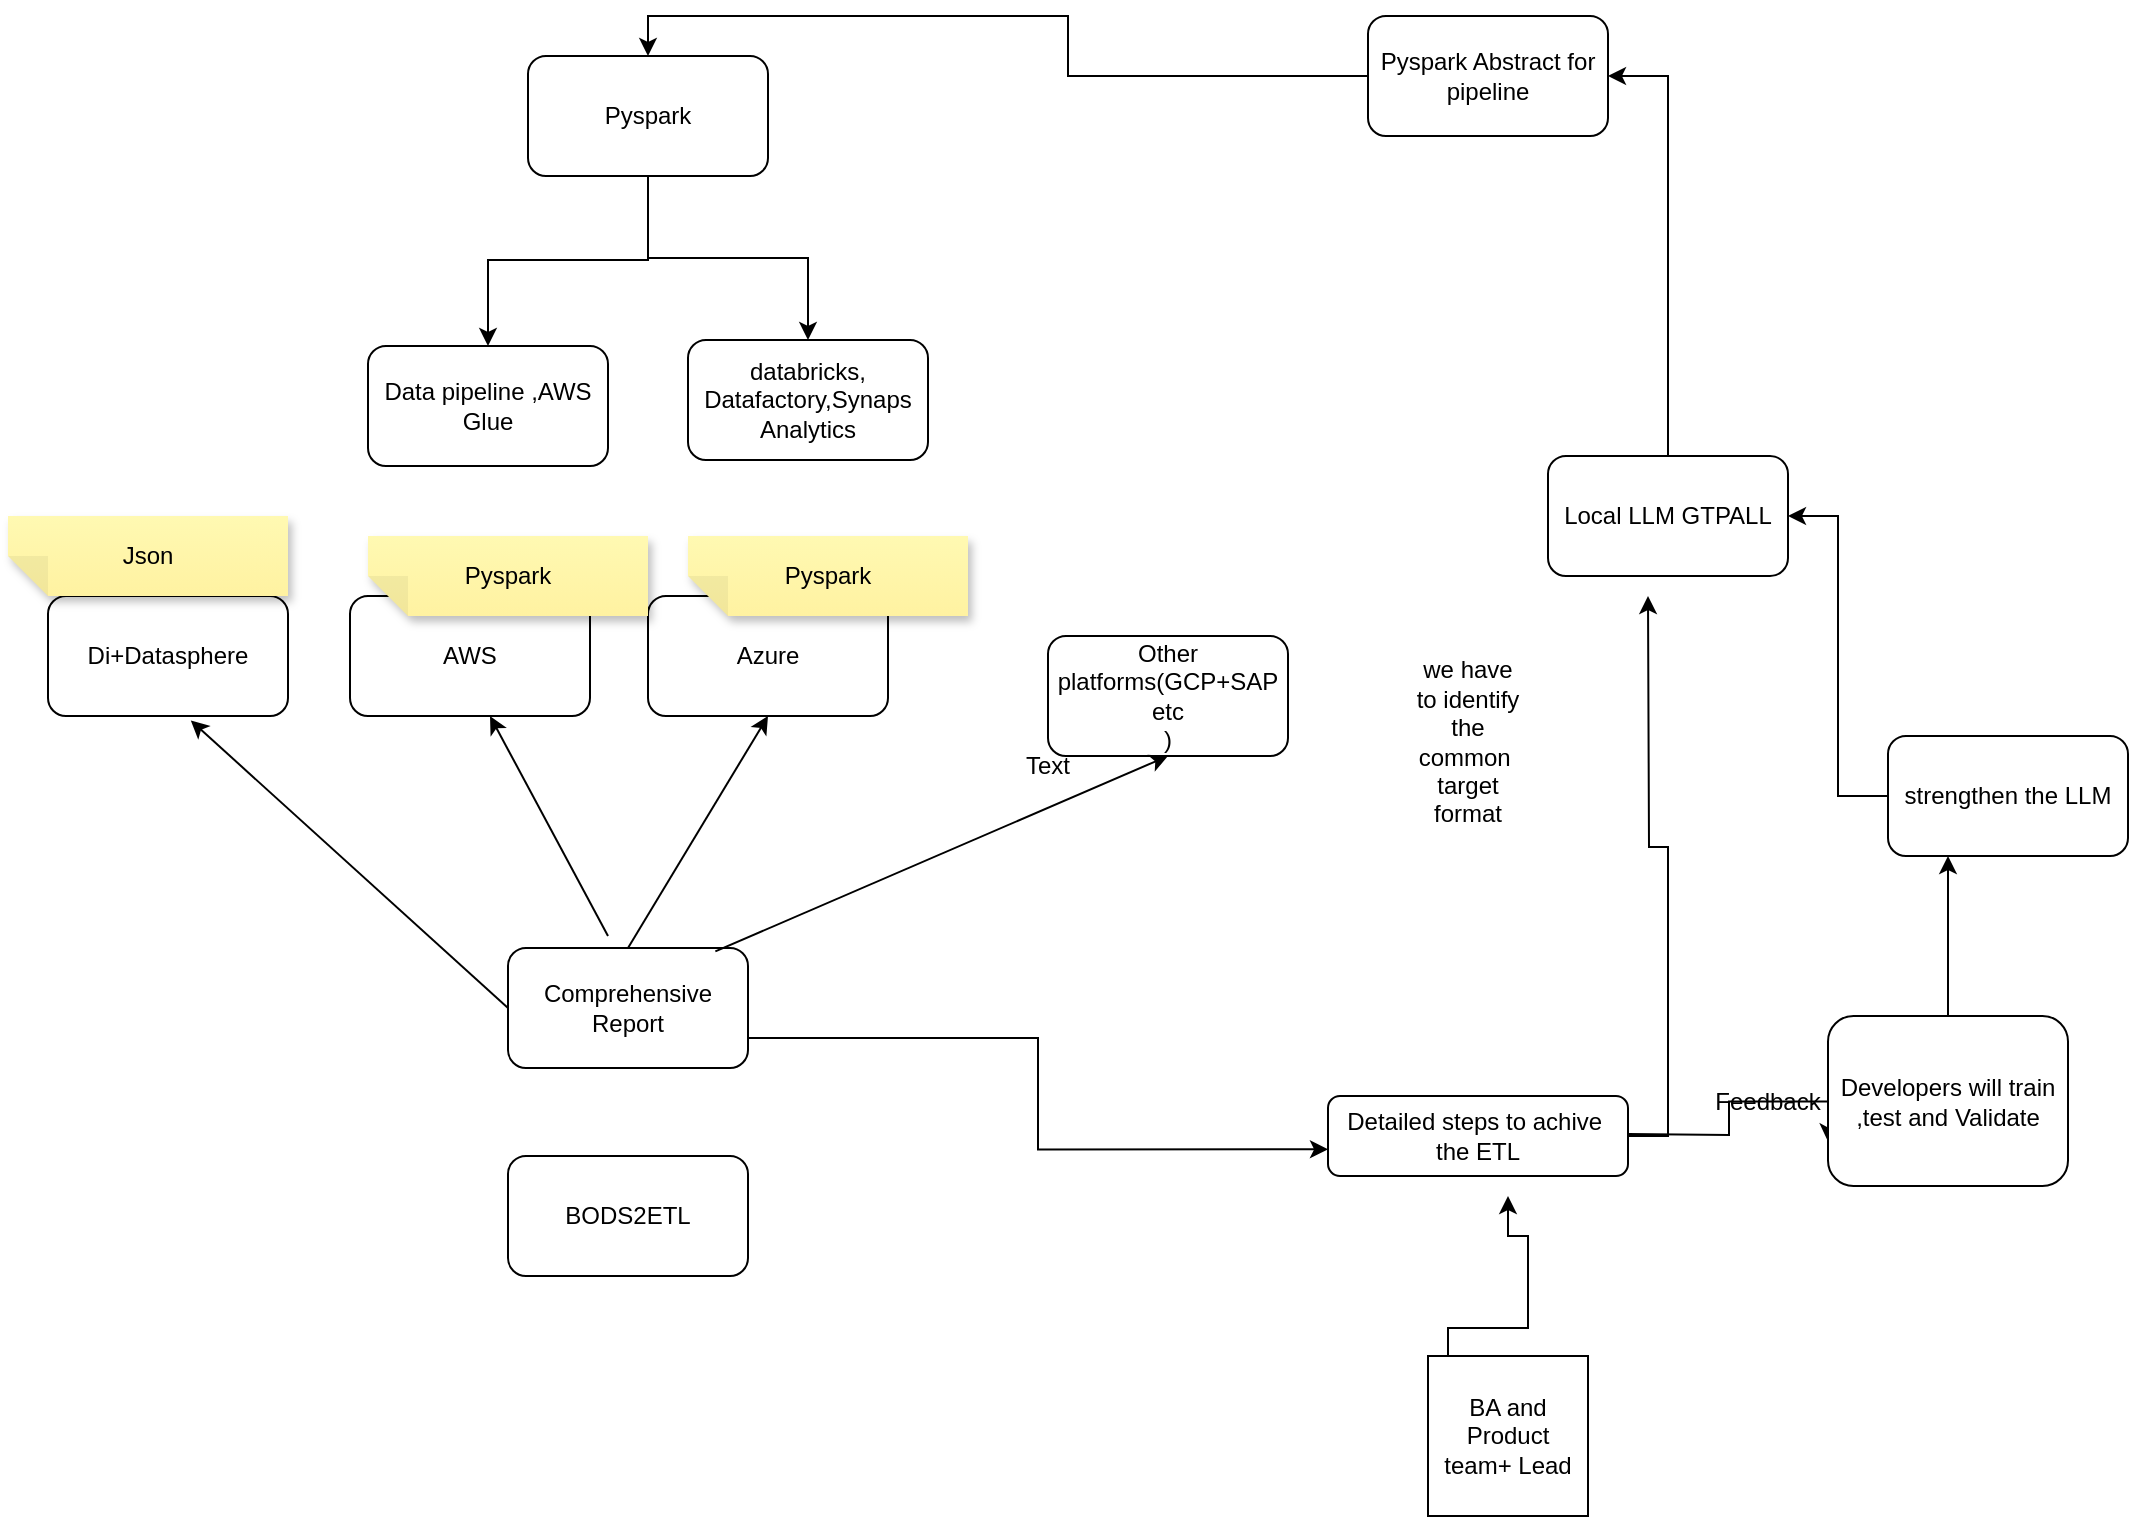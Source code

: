 <mxfile version="23.1.2" type="github">
  <diagram name="Page-1" id="4z3ffXaXrZBaQQD0f9kf">
    <mxGraphModel dx="1470" dy="1521" grid="1" gridSize="10" guides="1" tooltips="1" connect="1" arrows="1" fold="1" page="1" pageScale="1" pageWidth="1100" pageHeight="850" math="0" shadow="0">
      <root>
        <mxCell id="0" />
        <mxCell id="1" parent="0" />
        <mxCell id="a_A6jM8Z_a5hWhM-vhaV-1" value="BODS2ETL" style="rounded=1;whiteSpace=wrap;html=1;" vertex="1" parent="1">
          <mxGeometry x="280" y="470" width="120" height="60" as="geometry" />
        </mxCell>
        <mxCell id="a_A6jM8Z_a5hWhM-vhaV-2" value="AWS" style="rounded=1;whiteSpace=wrap;html=1;" vertex="1" parent="1">
          <mxGeometry x="201" y="190" width="120" height="60" as="geometry" />
        </mxCell>
        <mxCell id="a_A6jM8Z_a5hWhM-vhaV-3" value="Azure" style="rounded=1;whiteSpace=wrap;html=1;" vertex="1" parent="1">
          <mxGeometry x="350" y="190" width="120" height="60" as="geometry" />
        </mxCell>
        <mxCell id="a_A6jM8Z_a5hWhM-vhaV-4" value="Other platforms(GCP+SAP etc&lt;br&gt;)" style="rounded=1;whiteSpace=wrap;html=1;" vertex="1" parent="1">
          <mxGeometry x="550" y="210" width="120" height="60" as="geometry" />
        </mxCell>
        <mxCell id="a_A6jM8Z_a5hWhM-vhaV-5" value="Di+Datasphere" style="rounded=1;whiteSpace=wrap;html=1;" vertex="1" parent="1">
          <mxGeometry x="50" y="190" width="120" height="60" as="geometry" />
        </mxCell>
        <mxCell id="a_A6jM8Z_a5hWhM-vhaV-7" value="Text" style="text;html=1;strokeColor=none;fillColor=none;align=center;verticalAlign=middle;whiteSpace=wrap;rounded=0;" vertex="1" parent="1">
          <mxGeometry x="520" y="260" width="60" height="30" as="geometry" />
        </mxCell>
        <mxCell id="a_A6jM8Z_a5hWhM-vhaV-8" value="Json&lt;br&gt;" style="shape=note;whiteSpace=wrap;html=1;backgroundOutline=1;fontColor=#000000;darkOpacity=0.05;fillColor=#FFF9B2;strokeColor=none;fillStyle=solid;direction=west;gradientDirection=north;gradientColor=#FFF2A1;shadow=1;size=20;pointerEvents=1;" vertex="1" parent="1">
          <mxGeometry x="30" y="150" width="140" height="40" as="geometry" />
        </mxCell>
        <mxCell id="a_A6jM8Z_a5hWhM-vhaV-25" style="edgeStyle=orthogonalEdgeStyle;rounded=0;orthogonalLoop=1;jettySize=auto;html=1;entryX=0;entryY=0.667;entryDx=0;entryDy=0;exitX=1;exitY=0.75;exitDx=0;exitDy=0;entryPerimeter=0;" edge="1" parent="1" source="a_A6jM8Z_a5hWhM-vhaV-9" target="a_A6jM8Z_a5hWhM-vhaV-10">
          <mxGeometry relative="1" as="geometry">
            <mxPoint x="420" y="400" as="sourcePoint" />
            <mxPoint x="980" y="365" as="targetPoint" />
          </mxGeometry>
        </mxCell>
        <mxCell id="a_A6jM8Z_a5hWhM-vhaV-9" value="Comprehensive Report" style="rounded=1;whiteSpace=wrap;html=1;" vertex="1" parent="1">
          <mxGeometry x="280" y="366" width="120" height="60" as="geometry" />
        </mxCell>
        <mxCell id="a_A6jM8Z_a5hWhM-vhaV-29" style="edgeStyle=orthogonalEdgeStyle;rounded=0;orthogonalLoop=1;jettySize=auto;html=1;" edge="1" parent="1" source="a_A6jM8Z_a5hWhM-vhaV-10">
          <mxGeometry relative="1" as="geometry">
            <mxPoint x="850" y="190" as="targetPoint" />
          </mxGeometry>
        </mxCell>
        <mxCell id="a_A6jM8Z_a5hWhM-vhaV-37" style="edgeStyle=orthogonalEdgeStyle;rounded=0;orthogonalLoop=1;jettySize=auto;html=1;entryX=0;entryY=0.75;entryDx=0;entryDy=0;" edge="1" parent="1">
          <mxGeometry relative="1" as="geometry">
            <mxPoint x="840" y="459.0" as="sourcePoint" />
            <mxPoint x="940" y="462.75" as="targetPoint" />
          </mxGeometry>
        </mxCell>
        <mxCell id="a_A6jM8Z_a5hWhM-vhaV-10" value="Detailed steps to achive&amp;nbsp; the ETL" style="rounded=1;whiteSpace=wrap;html=1;" vertex="1" parent="1">
          <mxGeometry x="690" y="440" width="150" height="40" as="geometry" />
        </mxCell>
        <mxCell id="a_A6jM8Z_a5hWhM-vhaV-11" value="" style="endArrow=classic;html=1;rounded=0;exitX=0.864;exitY=0.028;exitDx=0;exitDy=0;exitPerimeter=0;entryX=0.5;entryY=1;entryDx=0;entryDy=0;" edge="1" parent="1" source="a_A6jM8Z_a5hWhM-vhaV-9" target="a_A6jM8Z_a5hWhM-vhaV-4">
          <mxGeometry width="50" height="50" relative="1" as="geometry">
            <mxPoint x="520" y="300" as="sourcePoint" />
            <mxPoint x="570" y="250" as="targetPoint" />
          </mxGeometry>
        </mxCell>
        <mxCell id="a_A6jM8Z_a5hWhM-vhaV-12" value="" style="endArrow=classic;html=1;rounded=0;exitX=0.5;exitY=0;exitDx=0;exitDy=0;entryX=0.5;entryY=1;entryDx=0;entryDy=0;" edge="1" parent="1" source="a_A6jM8Z_a5hWhM-vhaV-9" target="a_A6jM8Z_a5hWhM-vhaV-3">
          <mxGeometry width="50" height="50" relative="1" as="geometry">
            <mxPoint x="370" y="365" as="sourcePoint" />
            <mxPoint x="386" y="238" as="targetPoint" />
          </mxGeometry>
        </mxCell>
        <mxCell id="a_A6jM8Z_a5hWhM-vhaV-13" value="" style="endArrow=classic;html=1;rounded=0;" edge="1" parent="1">
          <mxGeometry width="50" height="50" relative="1" as="geometry">
            <mxPoint x="330" y="360" as="sourcePoint" />
            <mxPoint x="271" y="250" as="targetPoint" />
          </mxGeometry>
        </mxCell>
        <mxCell id="a_A6jM8Z_a5hWhM-vhaV-16" value="" style="endArrow=classic;html=1;rounded=0;entryX=0.595;entryY=1.037;entryDx=0;entryDy=0;entryPerimeter=0;exitX=0;exitY=0.5;exitDx=0;exitDy=0;" edge="1" parent="1" source="a_A6jM8Z_a5hWhM-vhaV-9" target="a_A6jM8Z_a5hWhM-vhaV-5">
          <mxGeometry width="50" height="50" relative="1" as="geometry">
            <mxPoint x="300" y="360" as="sourcePoint" />
            <mxPoint x="276" y="260" as="targetPoint" />
          </mxGeometry>
        </mxCell>
        <mxCell id="a_A6jM8Z_a5hWhM-vhaV-17" value="we have to identify the common&amp;nbsp; target format" style="text;html=1;strokeColor=none;fillColor=none;align=center;verticalAlign=middle;whiteSpace=wrap;rounded=0;" vertex="1" parent="1">
          <mxGeometry x="730" y="235" width="60" height="55" as="geometry" />
        </mxCell>
        <mxCell id="a_A6jM8Z_a5hWhM-vhaV-18" value="Data pipeline ,AWS Glue" style="rounded=1;whiteSpace=wrap;html=1;" vertex="1" parent="1">
          <mxGeometry x="210" y="65" width="120" height="60" as="geometry" />
        </mxCell>
        <mxCell id="a_A6jM8Z_a5hWhM-vhaV-19" value="databricks, Datafactory,Synaps Analytics" style="rounded=1;whiteSpace=wrap;html=1;" vertex="1" parent="1">
          <mxGeometry x="370" y="62" width="120" height="60" as="geometry" />
        </mxCell>
        <mxCell id="a_A6jM8Z_a5hWhM-vhaV-21" style="edgeStyle=orthogonalEdgeStyle;rounded=0;orthogonalLoop=1;jettySize=auto;html=1;" edge="1" parent="1" source="a_A6jM8Z_a5hWhM-vhaV-20" target="a_A6jM8Z_a5hWhM-vhaV-18">
          <mxGeometry relative="1" as="geometry">
            <Array as="points">
              <mxPoint x="350" y="22" />
              <mxPoint x="270" y="22" />
            </Array>
          </mxGeometry>
        </mxCell>
        <mxCell id="a_A6jM8Z_a5hWhM-vhaV-42" style="edgeStyle=orthogonalEdgeStyle;rounded=0;orthogonalLoop=1;jettySize=auto;html=1;entryX=0.5;entryY=0;entryDx=0;entryDy=0;" edge="1" parent="1" source="a_A6jM8Z_a5hWhM-vhaV-20" target="a_A6jM8Z_a5hWhM-vhaV-19">
          <mxGeometry relative="1" as="geometry" />
        </mxCell>
        <mxCell id="a_A6jM8Z_a5hWhM-vhaV-20" value="Pyspark" style="rounded=1;whiteSpace=wrap;html=1;" vertex="1" parent="1">
          <mxGeometry x="290" y="-80" width="120" height="60" as="geometry" />
        </mxCell>
        <mxCell id="a_A6jM8Z_a5hWhM-vhaV-24" style="edgeStyle=orthogonalEdgeStyle;rounded=0;orthogonalLoop=1;jettySize=auto;html=1;entryX=0.5;entryY=0;entryDx=0;entryDy=0;" edge="1" parent="1" source="a_A6jM8Z_a5hWhM-vhaV-23" target="a_A6jM8Z_a5hWhM-vhaV-20">
          <mxGeometry relative="1" as="geometry" />
        </mxCell>
        <mxCell id="a_A6jM8Z_a5hWhM-vhaV-23" value="Pyspark Abstract for pipeline" style="rounded=1;whiteSpace=wrap;html=1;" vertex="1" parent="1">
          <mxGeometry x="710" y="-100" width="120" height="60" as="geometry" />
        </mxCell>
        <mxCell id="a_A6jM8Z_a5hWhM-vhaV-30" style="edgeStyle=orthogonalEdgeStyle;rounded=0;orthogonalLoop=1;jettySize=auto;html=1;entryX=1;entryY=0.5;entryDx=0;entryDy=0;" edge="1" parent="1" source="a_A6jM8Z_a5hWhM-vhaV-26" target="a_A6jM8Z_a5hWhM-vhaV-23">
          <mxGeometry relative="1" as="geometry" />
        </mxCell>
        <mxCell id="a_A6jM8Z_a5hWhM-vhaV-26" value="Local LLM GTPALL" style="rounded=1;whiteSpace=wrap;html=1;" vertex="1" parent="1">
          <mxGeometry x="800" y="120" width="120" height="60" as="geometry" />
        </mxCell>
        <mxCell id="a_A6jM8Z_a5hWhM-vhaV-34" style="edgeStyle=orthogonalEdgeStyle;rounded=0;orthogonalLoop=1;jettySize=auto;html=1;entryX=1;entryY=0.5;entryDx=0;entryDy=0;" edge="1" parent="1" source="a_A6jM8Z_a5hWhM-vhaV-31" target="a_A6jM8Z_a5hWhM-vhaV-26">
          <mxGeometry relative="1" as="geometry" />
        </mxCell>
        <mxCell id="a_A6jM8Z_a5hWhM-vhaV-31" value="strengthen the LLM" style="rounded=1;whiteSpace=wrap;html=1;" vertex="1" parent="1">
          <mxGeometry x="970" y="260" width="120" height="60" as="geometry" />
        </mxCell>
        <mxCell id="a_A6jM8Z_a5hWhM-vhaV-33" style="edgeStyle=orthogonalEdgeStyle;rounded=0;orthogonalLoop=1;jettySize=auto;html=1;entryX=0.25;entryY=1;entryDx=0;entryDy=0;" edge="1" parent="1" source="a_A6jM8Z_a5hWhM-vhaV-32" target="a_A6jM8Z_a5hWhM-vhaV-31">
          <mxGeometry relative="1" as="geometry" />
        </mxCell>
        <mxCell id="a_A6jM8Z_a5hWhM-vhaV-32" value="Developers will train ,test and Validate" style="rounded=1;whiteSpace=wrap;html=1;" vertex="1" parent="1">
          <mxGeometry x="940" y="400" width="120" height="85" as="geometry" />
        </mxCell>
        <mxCell id="a_A6jM8Z_a5hWhM-vhaV-36" style="edgeStyle=orthogonalEdgeStyle;rounded=0;orthogonalLoop=1;jettySize=auto;html=1;" edge="1" parent="1" source="a_A6jM8Z_a5hWhM-vhaV-35">
          <mxGeometry relative="1" as="geometry">
            <mxPoint x="780" y="490" as="targetPoint" />
            <Array as="points">
              <mxPoint x="750" y="556" />
              <mxPoint x="790" y="556" />
              <mxPoint x="790" y="510" />
            </Array>
          </mxGeometry>
        </mxCell>
        <mxCell id="a_A6jM8Z_a5hWhM-vhaV-35" value="BA and Product team+ Lead" style="whiteSpace=wrap;html=1;aspect=fixed;" vertex="1" parent="1">
          <mxGeometry x="740" y="570" width="80" height="80" as="geometry" />
        </mxCell>
        <mxCell id="a_A6jM8Z_a5hWhM-vhaV-38" value="Feedback" style="text;html=1;strokeColor=none;fillColor=none;align=center;verticalAlign=middle;whiteSpace=wrap;rounded=0;" vertex="1" parent="1">
          <mxGeometry x="880" y="427.5" width="60" height="30" as="geometry" />
        </mxCell>
        <mxCell id="a_A6jM8Z_a5hWhM-vhaV-39" value="Pyspark" style="shape=note;whiteSpace=wrap;html=1;backgroundOutline=1;fontColor=#000000;darkOpacity=0.05;fillColor=#FFF9B2;strokeColor=none;fillStyle=solid;direction=west;gradientDirection=north;gradientColor=#FFF2A1;shadow=1;size=20;pointerEvents=1;" vertex="1" parent="1">
          <mxGeometry x="210" y="160" width="140" height="40" as="geometry" />
        </mxCell>
        <mxCell id="a_A6jM8Z_a5hWhM-vhaV-40" value="Pyspark" style="shape=note;whiteSpace=wrap;html=1;backgroundOutline=1;fontColor=#000000;darkOpacity=0.05;fillColor=#FFF9B2;strokeColor=none;fillStyle=solid;direction=west;gradientDirection=north;gradientColor=#FFF2A1;shadow=1;size=20;pointerEvents=1;" vertex="1" parent="1">
          <mxGeometry x="370" y="160" width="140" height="40" as="geometry" />
        </mxCell>
      </root>
    </mxGraphModel>
  </diagram>
</mxfile>
